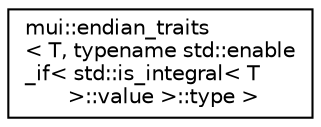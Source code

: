 digraph "Graphical Class Hierarchy"
{
 // LATEX_PDF_SIZE
  edge [fontname="Helvetica",fontsize="10",labelfontname="Helvetica",labelfontsize="10"];
  node [fontname="Helvetica",fontsize="10",shape=record];
  rankdir="LR";
  Node0 [label="mui::endian_traits\l\< T, typename std::enable\l_if\< std::is_integral\< T\l \>::value \>::type \>",height=0.2,width=0.4,color="black", fillcolor="white", style="filled",URL="$structmui_1_1endian__traits_3_01_t_00_01typename_01std_1_1enable__if_3_01std_1_1is__integral_3_017f2a9fc75456eff64bb43276e6e0ef4.html",tooltip=" "];
}
